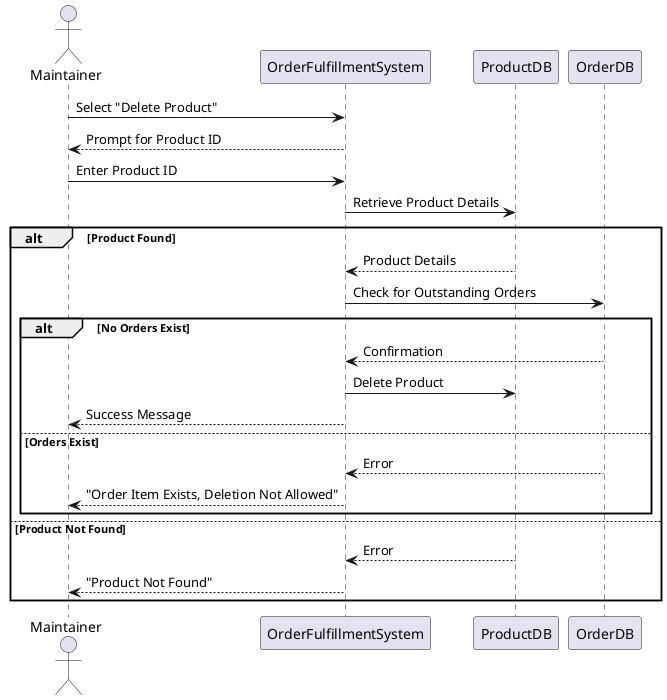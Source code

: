@startuml DeleteProductSequence
actor Maintainer
participant "OrderFulfillmentSystem" as OFS
participant "ProductDB" as DB
participant "OrderDB" as ODB

Maintainer -> OFS: Select "Delete Product"
OFS --> Maintainer: Prompt for Product ID
Maintainer -> OFS: Enter Product ID
OFS -> DB: Retrieve Product Details
alt Product Found
    DB --> OFS: Product Details
    OFS -> ODB: Check for Outstanding Orders
    alt No Orders Exist
        ODB --> OFS: Confirmation
        OFS -> DB: Delete Product
        OFS --> Maintainer: Success Message
    else Orders Exist
        ODB --> OFS: Error
        OFS --> Maintainer: "Order Item Exists, Deletion Not Allowed"
    end
else Product Not Found
    DB --> OFS: Error
    OFS --> Maintainer: "Product Not Found"
end
@enduml